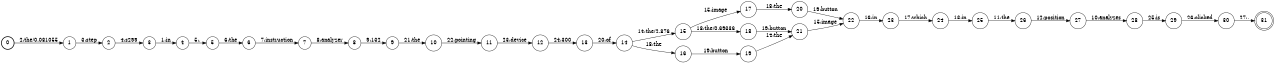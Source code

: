 digraph FST {
rankdir = LR;
size = "8.5,11";
label = "";
center = 1;
orientation = Portrait;
ranksep = "0.4";
nodesep = "0.25";
0 [label = "0", shape = circle, style = bold, fontsize = 14]
	0 -> 1 [label = "2:the/0.081055", fontsize = 14];
1 [label = "1", shape = circle, style = solid, fontsize = 14]
	1 -> 2 [label = "3:step", fontsize = 14];
2 [label = "2", shape = circle, style = solid, fontsize = 14]
	2 -> 3 [label = "4:s299", fontsize = 14];
3 [label = "3", shape = circle, style = solid, fontsize = 14]
	3 -> 4 [label = "1:in", fontsize = 14];
4 [label = "4", shape = circle, style = solid, fontsize = 14]
	4 -> 5 [label = "5:,", fontsize = 14];
5 [label = "5", shape = circle, style = solid, fontsize = 14]
	5 -> 6 [label = "6:the", fontsize = 14];
6 [label = "6", shape = circle, style = solid, fontsize = 14]
	6 -> 7 [label = "7:instruction", fontsize = 14];
7 [label = "7", shape = circle, style = solid, fontsize = 14]
	7 -> 8 [label = "8:analyzer", fontsize = 14];
8 [label = "8", shape = circle, style = solid, fontsize = 14]
	8 -> 9 [label = "9:132", fontsize = 14];
9 [label = "9", shape = circle, style = solid, fontsize = 14]
	9 -> 10 [label = "21:the", fontsize = 14];
10 [label = "10", shape = circle, style = solid, fontsize = 14]
	10 -> 11 [label = "22:pointing", fontsize = 14];
11 [label = "11", shape = circle, style = solid, fontsize = 14]
	11 -> 12 [label = "23:device", fontsize = 14];
12 [label = "12", shape = circle, style = solid, fontsize = 14]
	12 -> 13 [label = "24:300", fontsize = 14];
13 [label = "13", shape = circle, style = solid, fontsize = 14]
	13 -> 14 [label = "20:of", fontsize = 14];
14 [label = "14", shape = circle, style = solid, fontsize = 14]
	14 -> 15 [label = "14:the/2.876", fontsize = 14];
	14 -> 16 [label = "18:the", fontsize = 14];
15 [label = "15", shape = circle, style = solid, fontsize = 14]
	15 -> 18 [label = "18:the/0.69336", fontsize = 14];
	15 -> 17 [label = "15:image", fontsize = 14];
16 [label = "16", shape = circle, style = solid, fontsize = 14]
	16 -> 19 [label = "19:button", fontsize = 14];
17 [label = "17", shape = circle, style = solid, fontsize = 14]
	17 -> 20 [label = "18:the", fontsize = 14];
18 [label = "18", shape = circle, style = solid, fontsize = 14]
	18 -> 21 [label = "19:button", fontsize = 14];
19 [label = "19", shape = circle, style = solid, fontsize = 14]
	19 -> 21 [label = "14:the", fontsize = 14];
20 [label = "20", shape = circle, style = solid, fontsize = 14]
	20 -> 22 [label = "19:button", fontsize = 14];
21 [label = "21", shape = circle, style = solid, fontsize = 14]
	21 -> 22 [label = "15:image", fontsize = 14];
22 [label = "22", shape = circle, style = solid, fontsize = 14]
	22 -> 23 [label = "16:in", fontsize = 14];
23 [label = "23", shape = circle, style = solid, fontsize = 14]
	23 -> 24 [label = "17:which", fontsize = 14];
24 [label = "24", shape = circle, style = solid, fontsize = 14]
	24 -> 25 [label = "13:in", fontsize = 14];
25 [label = "25", shape = circle, style = solid, fontsize = 14]
	25 -> 26 [label = "11:the", fontsize = 14];
26 [label = "26", shape = circle, style = solid, fontsize = 14]
	26 -> 27 [label = "12:position", fontsize = 14];
27 [label = "27", shape = circle, style = solid, fontsize = 14]
	27 -> 28 [label = "10:analyzes", fontsize = 14];
28 [label = "28", shape = circle, style = solid, fontsize = 14]
	28 -> 29 [label = "25:is", fontsize = 14];
29 [label = "29", shape = circle, style = solid, fontsize = 14]
	29 -> 30 [label = "26:clicked", fontsize = 14];
30 [label = "30", shape = circle, style = solid, fontsize = 14]
	30 -> 31 [label = "27:.", fontsize = 14];
31 [label = "31", shape = doublecircle, style = solid, fontsize = 14]
}

